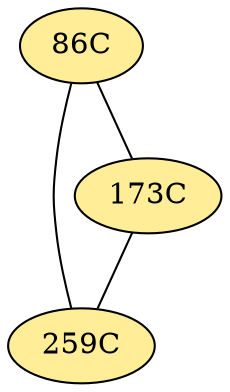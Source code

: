 // The Round Table
graph {
	"86C" [fillcolor="#FFED97" style=radial]
	"259C" [fillcolor="#FFED97" style=radial]
	"86C" -- "259C" [penwidth=1]
	"86C" [fillcolor="#FFED97" style=radial]
	"173C" [fillcolor="#FFED97" style=radial]
	"86C" -- "173C" [penwidth=1]
	"173C" [fillcolor="#FFED97" style=radial]
	"259C" [fillcolor="#FFED97" style=radial]
	"173C" -- "259C" [penwidth=1]
}
